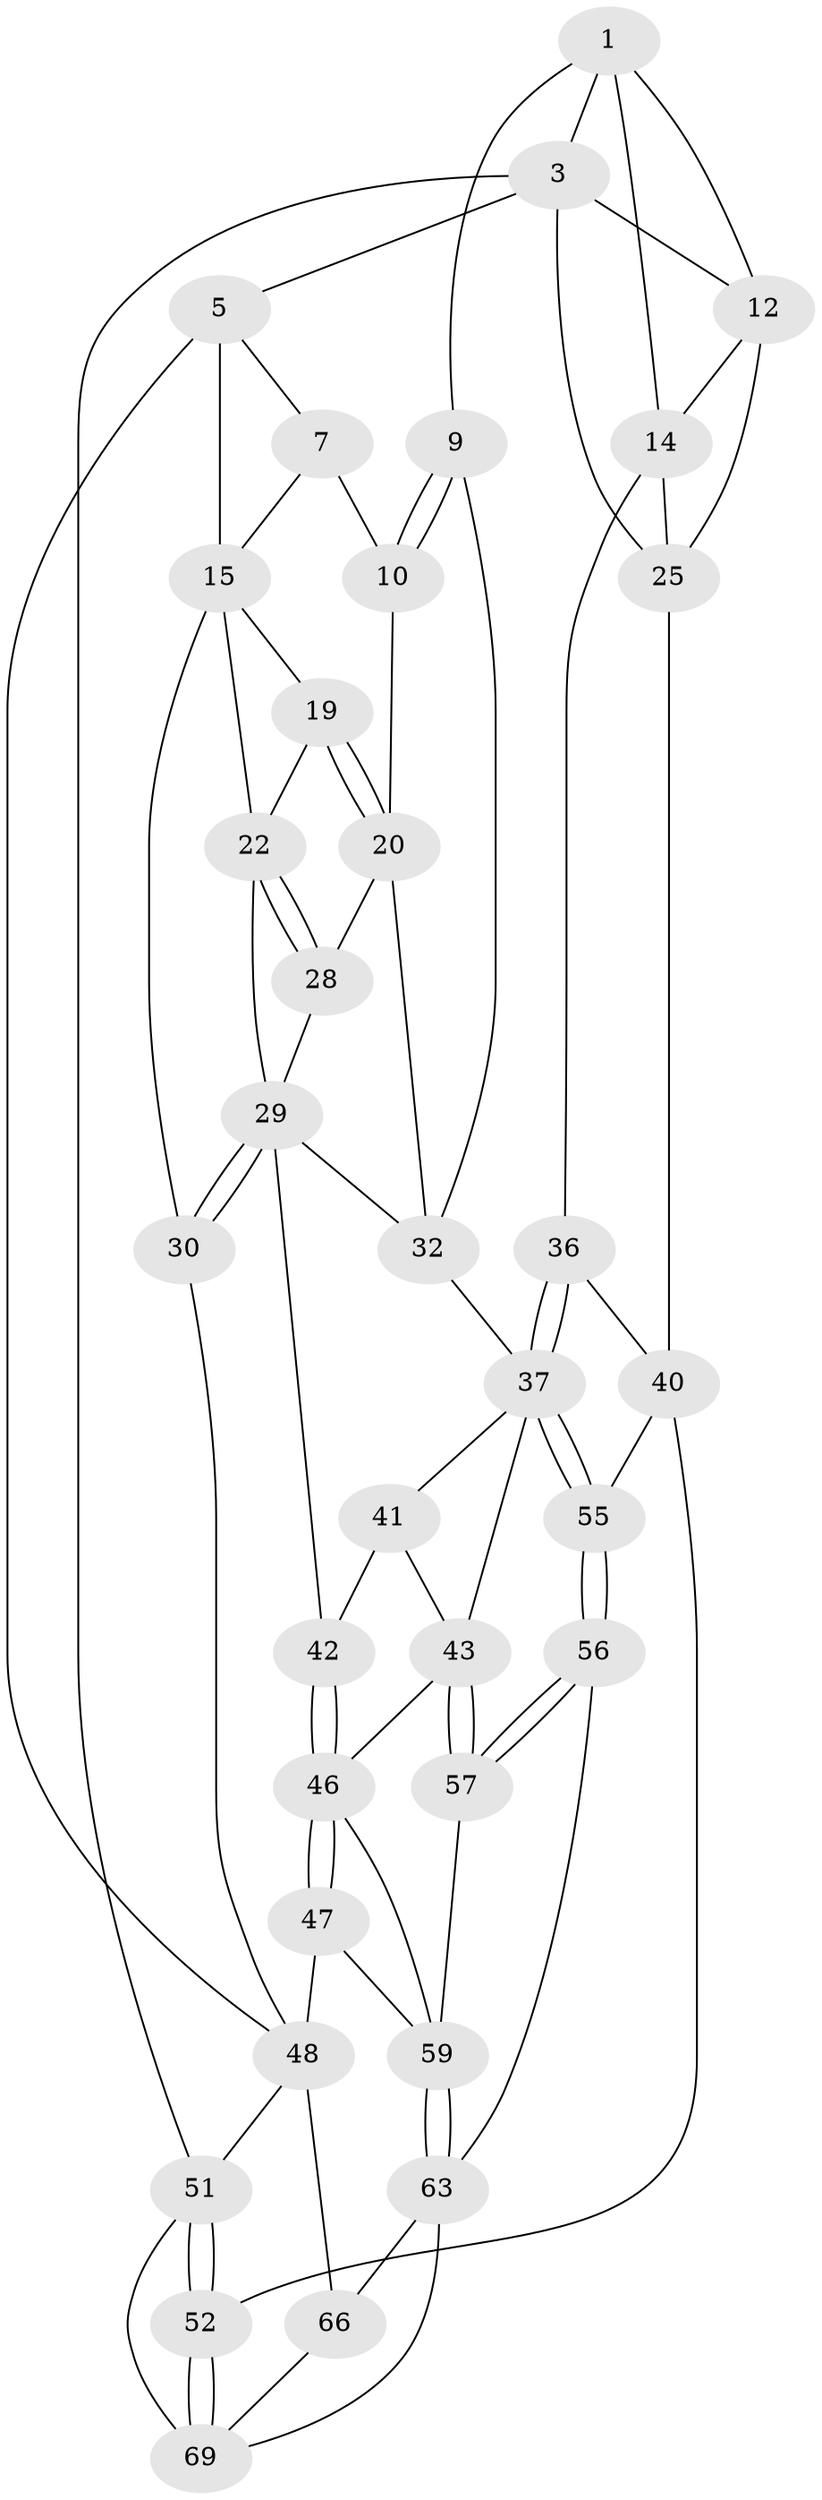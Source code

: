 // original degree distribution, {3: 0.028169014084507043, 4: 0.2535211267605634, 5: 0.5070422535211268, 6: 0.2112676056338028}
// Generated by graph-tools (version 1.1) at 2025/17/03/09/25 04:17:05]
// undirected, 35 vertices, 79 edges
graph export_dot {
graph [start="1"]
  node [color=gray90,style=filled];
  1 [pos="+0.8357865379262261+0",super="+2+8"];
  3 [pos="+1+0",super="+24+4"];
  5 [pos="+0+0",super="+6"];
  7 [pos="+0.5737616004104233+0",super="+11"];
  9 [pos="+0.6675076937555918+0.22253979175460298"];
  10 [pos="+0.5613016682550174+0.18898403967951133"];
  12 [pos="+0.8837125926059315+0.18035761667539577",super="+13"];
  14 [pos="+0.7507004243697667+0.22760015318060386",super="+35"];
  15 [pos="+0.08634786999392424+0",super="+16"];
  19 [pos="+0.3146351392815633+0.17032209335549814"];
  20 [pos="+0.4738731399880422+0.22169421452456758",super="+21"];
  22 [pos="+0.30699286060313213+0.282893634801101",super="+23"];
  25 [pos="+1+0.31560889149713023",super="+26"];
  28 [pos="+0.3643593800043976+0.3109508433468533"];
  29 [pos="+0.16795314463957067+0.44810560651708153",super="+31"];
  30 [pos="+0+0.47571494139019344"];
  32 [pos="+0.43359155879709915+0.4680078610861738",super="+34"];
  36 [pos="+0.8430787414081762+0.39926200320842187"];
  37 [pos="+0.8532265099874637+0.5197823730202075",super="+38"];
  40 [pos="+1+0.34280005267608676",super="+53"];
  41 [pos="+0.6241902764647059+0.5039937625676908"];
  42 [pos="+0.4320651223046376+0.5013015966035922"];
  43 [pos="+0.8278496707856337+0.5757389465751723",super="+44"];
  46 [pos="+0.43192751747223107+0.5694319709070087",super="+54"];
  47 [pos="+0.38173664490925313+0.6448368184168891",super="+62"];
  48 [pos="+0.25940104129864094+0.7046082190008792",super="+49+68"];
  51 [pos="+1+1"];
  52 [pos="+1+1"];
  55 [pos="+1+0.5509766661861603"];
  56 [pos="+0.8501509921458845+0.7660006382013632"];
  57 [pos="+0.8332997255738877+0.7004023929972754",super="+58"];
  59 [pos="+0.6586628853558749+0.7143352696337546",super="+60"];
  63 [pos="+0.7167724529176175+0.8547167130865776",super="+65+64"];
  66 [pos="+0.5471460124561197+1",super="+67"];
  69 [pos="+0.9632774805067152+0.864159769321647",super="+71"];
  1 -- 3;
  1 -- 12;
  1 -- 9;
  1 -- 14;
  3 -- 25 [weight=2];
  3 -- 12;
  3 -- 5;
  3 -- 51;
  5 -- 7;
  5 -- 15 [weight=2];
  5 -- 48;
  7 -- 10;
  7 -- 15;
  9 -- 10;
  9 -- 10;
  9 -- 32;
  10 -- 20;
  12 -- 14;
  12 -- 25;
  14 -- 25;
  14 -- 36;
  15 -- 19;
  15 -- 22;
  15 -- 30;
  19 -- 20;
  19 -- 20;
  19 -- 22;
  20 -- 28;
  20 -- 32;
  22 -- 28;
  22 -- 28;
  22 -- 29;
  25 -- 40;
  28 -- 29;
  29 -- 30;
  29 -- 30;
  29 -- 32;
  29 -- 42;
  30 -- 48;
  32 -- 37;
  36 -- 37;
  36 -- 37;
  36 -- 40;
  37 -- 55;
  37 -- 55;
  37 -- 41;
  37 -- 43;
  40 -- 52;
  40 -- 55;
  41 -- 42;
  41 -- 43;
  42 -- 46;
  42 -- 46;
  43 -- 57 [weight=2];
  43 -- 57;
  43 -- 46;
  46 -- 47;
  46 -- 47;
  46 -- 59;
  47 -- 48 [weight=2];
  47 -- 59;
  48 -- 66 [weight=2];
  48 -- 51;
  51 -- 52;
  51 -- 52;
  51 -- 69;
  52 -- 69;
  52 -- 69;
  55 -- 56;
  55 -- 56;
  56 -- 57;
  56 -- 57;
  56 -- 63;
  57 -- 59;
  59 -- 63 [weight=2];
  59 -- 63;
  63 -- 66;
  63 -- 69;
  66 -- 69;
}
